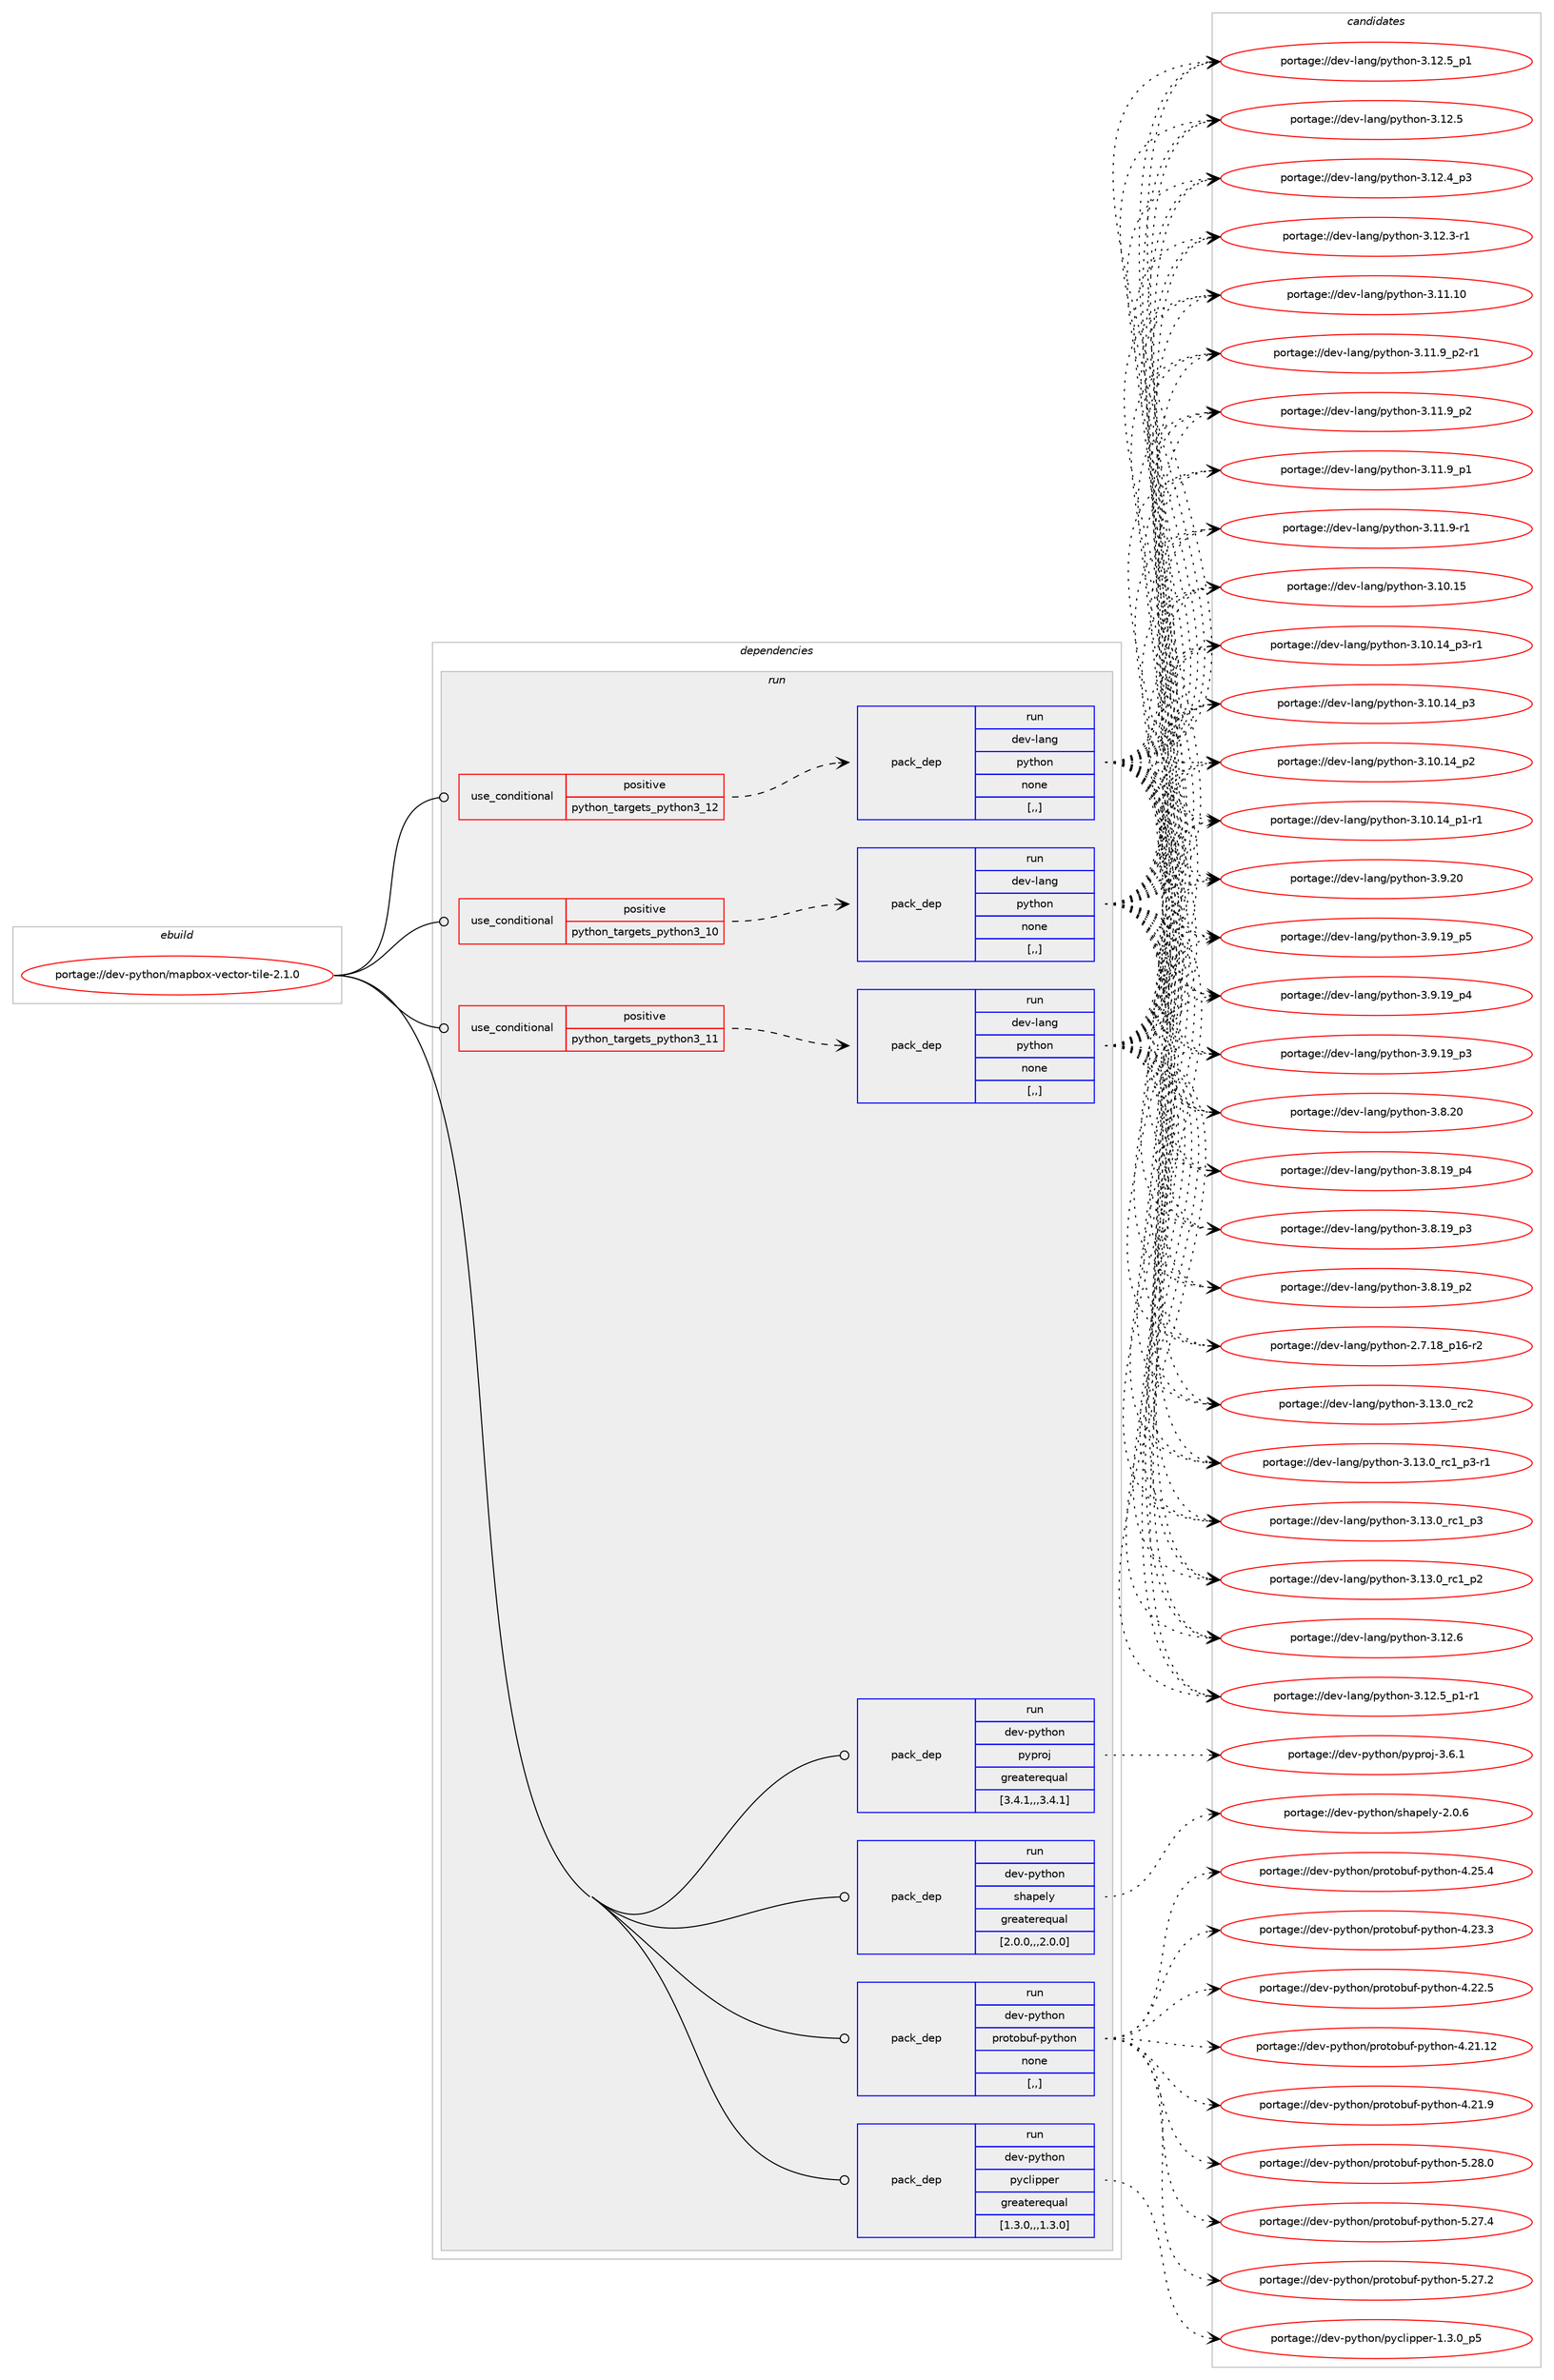 digraph prolog {

# *************
# Graph options
# *************

newrank=true;
concentrate=true;
compound=true;
graph [rankdir=LR,fontname=Helvetica,fontsize=10,ranksep=1.5];#, ranksep=2.5, nodesep=0.2];
edge  [arrowhead=vee];
node  [fontname=Helvetica,fontsize=10];

# **********
# The ebuild
# **********

subgraph cluster_leftcol {
color=gray;
label=<<i>ebuild</i>>;
id [label="portage://dev-python/mapbox-vector-tile-2.1.0", color=red, width=4, href="../dev-python/mapbox-vector-tile-2.1.0.svg"];
}

# ****************
# The dependencies
# ****************

subgraph cluster_midcol {
color=gray;
label=<<i>dependencies</i>>;
subgraph cluster_compile {
fillcolor="#eeeeee";
style=filled;
label=<<i>compile</i>>;
}
subgraph cluster_compileandrun {
fillcolor="#eeeeee";
style=filled;
label=<<i>compile and run</i>>;
}
subgraph cluster_run {
fillcolor="#eeeeee";
style=filled;
label=<<i>run</i>>;
subgraph cond164914 {
dependency645045 [label=<<TABLE BORDER="0" CELLBORDER="1" CELLSPACING="0" CELLPADDING="4"><TR><TD ROWSPAN="3" CELLPADDING="10">use_conditional</TD></TR><TR><TD>positive</TD></TR><TR><TD>python_targets_python3_10</TD></TR></TABLE>>, shape=none, color=red];
subgraph pack475312 {
dependency645046 [label=<<TABLE BORDER="0" CELLBORDER="1" CELLSPACING="0" CELLPADDING="4" WIDTH="220"><TR><TD ROWSPAN="6" CELLPADDING="30">pack_dep</TD></TR><TR><TD WIDTH="110">run</TD></TR><TR><TD>dev-lang</TD></TR><TR><TD>python</TD></TR><TR><TD>none</TD></TR><TR><TD>[,,]</TD></TR></TABLE>>, shape=none, color=blue];
}
dependency645045:e -> dependency645046:w [weight=20,style="dashed",arrowhead="vee"];
}
id:e -> dependency645045:w [weight=20,style="solid",arrowhead="odot"];
subgraph cond164915 {
dependency645047 [label=<<TABLE BORDER="0" CELLBORDER="1" CELLSPACING="0" CELLPADDING="4"><TR><TD ROWSPAN="3" CELLPADDING="10">use_conditional</TD></TR><TR><TD>positive</TD></TR><TR><TD>python_targets_python3_11</TD></TR></TABLE>>, shape=none, color=red];
subgraph pack475313 {
dependency645048 [label=<<TABLE BORDER="0" CELLBORDER="1" CELLSPACING="0" CELLPADDING="4" WIDTH="220"><TR><TD ROWSPAN="6" CELLPADDING="30">pack_dep</TD></TR><TR><TD WIDTH="110">run</TD></TR><TR><TD>dev-lang</TD></TR><TR><TD>python</TD></TR><TR><TD>none</TD></TR><TR><TD>[,,]</TD></TR></TABLE>>, shape=none, color=blue];
}
dependency645047:e -> dependency645048:w [weight=20,style="dashed",arrowhead="vee"];
}
id:e -> dependency645047:w [weight=20,style="solid",arrowhead="odot"];
subgraph cond164916 {
dependency645049 [label=<<TABLE BORDER="0" CELLBORDER="1" CELLSPACING="0" CELLPADDING="4"><TR><TD ROWSPAN="3" CELLPADDING="10">use_conditional</TD></TR><TR><TD>positive</TD></TR><TR><TD>python_targets_python3_12</TD></TR></TABLE>>, shape=none, color=red];
subgraph pack475314 {
dependency645050 [label=<<TABLE BORDER="0" CELLBORDER="1" CELLSPACING="0" CELLPADDING="4" WIDTH="220"><TR><TD ROWSPAN="6" CELLPADDING="30">pack_dep</TD></TR><TR><TD WIDTH="110">run</TD></TR><TR><TD>dev-lang</TD></TR><TR><TD>python</TD></TR><TR><TD>none</TD></TR><TR><TD>[,,]</TD></TR></TABLE>>, shape=none, color=blue];
}
dependency645049:e -> dependency645050:w [weight=20,style="dashed",arrowhead="vee"];
}
id:e -> dependency645049:w [weight=20,style="solid",arrowhead="odot"];
subgraph pack475315 {
dependency645051 [label=<<TABLE BORDER="0" CELLBORDER="1" CELLSPACING="0" CELLPADDING="4" WIDTH="220"><TR><TD ROWSPAN="6" CELLPADDING="30">pack_dep</TD></TR><TR><TD WIDTH="110">run</TD></TR><TR><TD>dev-python</TD></TR><TR><TD>protobuf-python</TD></TR><TR><TD>none</TD></TR><TR><TD>[,,]</TD></TR></TABLE>>, shape=none, color=blue];
}
id:e -> dependency645051:w [weight=20,style="solid",arrowhead="odot"];
subgraph pack475316 {
dependency645052 [label=<<TABLE BORDER="0" CELLBORDER="1" CELLSPACING="0" CELLPADDING="4" WIDTH="220"><TR><TD ROWSPAN="6" CELLPADDING="30">pack_dep</TD></TR><TR><TD WIDTH="110">run</TD></TR><TR><TD>dev-python</TD></TR><TR><TD>pyclipper</TD></TR><TR><TD>greaterequal</TD></TR><TR><TD>[1.3.0,,,1.3.0]</TD></TR></TABLE>>, shape=none, color=blue];
}
id:e -> dependency645052:w [weight=20,style="solid",arrowhead="odot"];
subgraph pack475317 {
dependency645053 [label=<<TABLE BORDER="0" CELLBORDER="1" CELLSPACING="0" CELLPADDING="4" WIDTH="220"><TR><TD ROWSPAN="6" CELLPADDING="30">pack_dep</TD></TR><TR><TD WIDTH="110">run</TD></TR><TR><TD>dev-python</TD></TR><TR><TD>pyproj</TD></TR><TR><TD>greaterequal</TD></TR><TR><TD>[3.4.1,,,3.4.1]</TD></TR></TABLE>>, shape=none, color=blue];
}
id:e -> dependency645053:w [weight=20,style="solid",arrowhead="odot"];
subgraph pack475318 {
dependency645054 [label=<<TABLE BORDER="0" CELLBORDER="1" CELLSPACING="0" CELLPADDING="4" WIDTH="220"><TR><TD ROWSPAN="6" CELLPADDING="30">pack_dep</TD></TR><TR><TD WIDTH="110">run</TD></TR><TR><TD>dev-python</TD></TR><TR><TD>shapely</TD></TR><TR><TD>greaterequal</TD></TR><TR><TD>[2.0.0,,,2.0.0]</TD></TR></TABLE>>, shape=none, color=blue];
}
id:e -> dependency645054:w [weight=20,style="solid",arrowhead="odot"];
}
}

# **************
# The candidates
# **************

subgraph cluster_choices {
rank=same;
color=gray;
label=<<i>candidates</i>>;

subgraph choice475312 {
color=black;
nodesep=1;
choice10010111845108971101034711212111610411111045514649514648951149950 [label="portage://dev-lang/python-3.13.0_rc2", color=red, width=4,href="../dev-lang/python-3.13.0_rc2.svg"];
choice1001011184510897110103471121211161041111104551464951464895114994995112514511449 [label="portage://dev-lang/python-3.13.0_rc1_p3-r1", color=red, width=4,href="../dev-lang/python-3.13.0_rc1_p3-r1.svg"];
choice100101118451089711010347112121116104111110455146495146489511499499511251 [label="portage://dev-lang/python-3.13.0_rc1_p3", color=red, width=4,href="../dev-lang/python-3.13.0_rc1_p3.svg"];
choice100101118451089711010347112121116104111110455146495146489511499499511250 [label="portage://dev-lang/python-3.13.0_rc1_p2", color=red, width=4,href="../dev-lang/python-3.13.0_rc1_p2.svg"];
choice10010111845108971101034711212111610411111045514649504654 [label="portage://dev-lang/python-3.12.6", color=red, width=4,href="../dev-lang/python-3.12.6.svg"];
choice1001011184510897110103471121211161041111104551464950465395112494511449 [label="portage://dev-lang/python-3.12.5_p1-r1", color=red, width=4,href="../dev-lang/python-3.12.5_p1-r1.svg"];
choice100101118451089711010347112121116104111110455146495046539511249 [label="portage://dev-lang/python-3.12.5_p1", color=red, width=4,href="../dev-lang/python-3.12.5_p1.svg"];
choice10010111845108971101034711212111610411111045514649504653 [label="portage://dev-lang/python-3.12.5", color=red, width=4,href="../dev-lang/python-3.12.5.svg"];
choice100101118451089711010347112121116104111110455146495046529511251 [label="portage://dev-lang/python-3.12.4_p3", color=red, width=4,href="../dev-lang/python-3.12.4_p3.svg"];
choice100101118451089711010347112121116104111110455146495046514511449 [label="portage://dev-lang/python-3.12.3-r1", color=red, width=4,href="../dev-lang/python-3.12.3-r1.svg"];
choice1001011184510897110103471121211161041111104551464949464948 [label="portage://dev-lang/python-3.11.10", color=red, width=4,href="../dev-lang/python-3.11.10.svg"];
choice1001011184510897110103471121211161041111104551464949465795112504511449 [label="portage://dev-lang/python-3.11.9_p2-r1", color=red, width=4,href="../dev-lang/python-3.11.9_p2-r1.svg"];
choice100101118451089711010347112121116104111110455146494946579511250 [label="portage://dev-lang/python-3.11.9_p2", color=red, width=4,href="../dev-lang/python-3.11.9_p2.svg"];
choice100101118451089711010347112121116104111110455146494946579511249 [label="portage://dev-lang/python-3.11.9_p1", color=red, width=4,href="../dev-lang/python-3.11.9_p1.svg"];
choice100101118451089711010347112121116104111110455146494946574511449 [label="portage://dev-lang/python-3.11.9-r1", color=red, width=4,href="../dev-lang/python-3.11.9-r1.svg"];
choice1001011184510897110103471121211161041111104551464948464953 [label="portage://dev-lang/python-3.10.15", color=red, width=4,href="../dev-lang/python-3.10.15.svg"];
choice100101118451089711010347112121116104111110455146494846495295112514511449 [label="portage://dev-lang/python-3.10.14_p3-r1", color=red, width=4,href="../dev-lang/python-3.10.14_p3-r1.svg"];
choice10010111845108971101034711212111610411111045514649484649529511251 [label="portage://dev-lang/python-3.10.14_p3", color=red, width=4,href="../dev-lang/python-3.10.14_p3.svg"];
choice10010111845108971101034711212111610411111045514649484649529511250 [label="portage://dev-lang/python-3.10.14_p2", color=red, width=4,href="../dev-lang/python-3.10.14_p2.svg"];
choice100101118451089711010347112121116104111110455146494846495295112494511449 [label="portage://dev-lang/python-3.10.14_p1-r1", color=red, width=4,href="../dev-lang/python-3.10.14_p1-r1.svg"];
choice10010111845108971101034711212111610411111045514657465048 [label="portage://dev-lang/python-3.9.20", color=red, width=4,href="../dev-lang/python-3.9.20.svg"];
choice100101118451089711010347112121116104111110455146574649579511253 [label="portage://dev-lang/python-3.9.19_p5", color=red, width=4,href="../dev-lang/python-3.9.19_p5.svg"];
choice100101118451089711010347112121116104111110455146574649579511252 [label="portage://dev-lang/python-3.9.19_p4", color=red, width=4,href="../dev-lang/python-3.9.19_p4.svg"];
choice100101118451089711010347112121116104111110455146574649579511251 [label="portage://dev-lang/python-3.9.19_p3", color=red, width=4,href="../dev-lang/python-3.9.19_p3.svg"];
choice10010111845108971101034711212111610411111045514656465048 [label="portage://dev-lang/python-3.8.20", color=red, width=4,href="../dev-lang/python-3.8.20.svg"];
choice100101118451089711010347112121116104111110455146564649579511252 [label="portage://dev-lang/python-3.8.19_p4", color=red, width=4,href="../dev-lang/python-3.8.19_p4.svg"];
choice100101118451089711010347112121116104111110455146564649579511251 [label="portage://dev-lang/python-3.8.19_p3", color=red, width=4,href="../dev-lang/python-3.8.19_p3.svg"];
choice100101118451089711010347112121116104111110455146564649579511250 [label="portage://dev-lang/python-3.8.19_p2", color=red, width=4,href="../dev-lang/python-3.8.19_p2.svg"];
choice100101118451089711010347112121116104111110455046554649569511249544511450 [label="portage://dev-lang/python-2.7.18_p16-r2", color=red, width=4,href="../dev-lang/python-2.7.18_p16-r2.svg"];
dependency645046:e -> choice10010111845108971101034711212111610411111045514649514648951149950:w [style=dotted,weight="100"];
dependency645046:e -> choice1001011184510897110103471121211161041111104551464951464895114994995112514511449:w [style=dotted,weight="100"];
dependency645046:e -> choice100101118451089711010347112121116104111110455146495146489511499499511251:w [style=dotted,weight="100"];
dependency645046:e -> choice100101118451089711010347112121116104111110455146495146489511499499511250:w [style=dotted,weight="100"];
dependency645046:e -> choice10010111845108971101034711212111610411111045514649504654:w [style=dotted,weight="100"];
dependency645046:e -> choice1001011184510897110103471121211161041111104551464950465395112494511449:w [style=dotted,weight="100"];
dependency645046:e -> choice100101118451089711010347112121116104111110455146495046539511249:w [style=dotted,weight="100"];
dependency645046:e -> choice10010111845108971101034711212111610411111045514649504653:w [style=dotted,weight="100"];
dependency645046:e -> choice100101118451089711010347112121116104111110455146495046529511251:w [style=dotted,weight="100"];
dependency645046:e -> choice100101118451089711010347112121116104111110455146495046514511449:w [style=dotted,weight="100"];
dependency645046:e -> choice1001011184510897110103471121211161041111104551464949464948:w [style=dotted,weight="100"];
dependency645046:e -> choice1001011184510897110103471121211161041111104551464949465795112504511449:w [style=dotted,weight="100"];
dependency645046:e -> choice100101118451089711010347112121116104111110455146494946579511250:w [style=dotted,weight="100"];
dependency645046:e -> choice100101118451089711010347112121116104111110455146494946579511249:w [style=dotted,weight="100"];
dependency645046:e -> choice100101118451089711010347112121116104111110455146494946574511449:w [style=dotted,weight="100"];
dependency645046:e -> choice1001011184510897110103471121211161041111104551464948464953:w [style=dotted,weight="100"];
dependency645046:e -> choice100101118451089711010347112121116104111110455146494846495295112514511449:w [style=dotted,weight="100"];
dependency645046:e -> choice10010111845108971101034711212111610411111045514649484649529511251:w [style=dotted,weight="100"];
dependency645046:e -> choice10010111845108971101034711212111610411111045514649484649529511250:w [style=dotted,weight="100"];
dependency645046:e -> choice100101118451089711010347112121116104111110455146494846495295112494511449:w [style=dotted,weight="100"];
dependency645046:e -> choice10010111845108971101034711212111610411111045514657465048:w [style=dotted,weight="100"];
dependency645046:e -> choice100101118451089711010347112121116104111110455146574649579511253:w [style=dotted,weight="100"];
dependency645046:e -> choice100101118451089711010347112121116104111110455146574649579511252:w [style=dotted,weight="100"];
dependency645046:e -> choice100101118451089711010347112121116104111110455146574649579511251:w [style=dotted,weight="100"];
dependency645046:e -> choice10010111845108971101034711212111610411111045514656465048:w [style=dotted,weight="100"];
dependency645046:e -> choice100101118451089711010347112121116104111110455146564649579511252:w [style=dotted,weight="100"];
dependency645046:e -> choice100101118451089711010347112121116104111110455146564649579511251:w [style=dotted,weight="100"];
dependency645046:e -> choice100101118451089711010347112121116104111110455146564649579511250:w [style=dotted,weight="100"];
dependency645046:e -> choice100101118451089711010347112121116104111110455046554649569511249544511450:w [style=dotted,weight="100"];
}
subgraph choice475313 {
color=black;
nodesep=1;
choice10010111845108971101034711212111610411111045514649514648951149950 [label="portage://dev-lang/python-3.13.0_rc2", color=red, width=4,href="../dev-lang/python-3.13.0_rc2.svg"];
choice1001011184510897110103471121211161041111104551464951464895114994995112514511449 [label="portage://dev-lang/python-3.13.0_rc1_p3-r1", color=red, width=4,href="../dev-lang/python-3.13.0_rc1_p3-r1.svg"];
choice100101118451089711010347112121116104111110455146495146489511499499511251 [label="portage://dev-lang/python-3.13.0_rc1_p3", color=red, width=4,href="../dev-lang/python-3.13.0_rc1_p3.svg"];
choice100101118451089711010347112121116104111110455146495146489511499499511250 [label="portage://dev-lang/python-3.13.0_rc1_p2", color=red, width=4,href="../dev-lang/python-3.13.0_rc1_p2.svg"];
choice10010111845108971101034711212111610411111045514649504654 [label="portage://dev-lang/python-3.12.6", color=red, width=4,href="../dev-lang/python-3.12.6.svg"];
choice1001011184510897110103471121211161041111104551464950465395112494511449 [label="portage://dev-lang/python-3.12.5_p1-r1", color=red, width=4,href="../dev-lang/python-3.12.5_p1-r1.svg"];
choice100101118451089711010347112121116104111110455146495046539511249 [label="portage://dev-lang/python-3.12.5_p1", color=red, width=4,href="../dev-lang/python-3.12.5_p1.svg"];
choice10010111845108971101034711212111610411111045514649504653 [label="portage://dev-lang/python-3.12.5", color=red, width=4,href="../dev-lang/python-3.12.5.svg"];
choice100101118451089711010347112121116104111110455146495046529511251 [label="portage://dev-lang/python-3.12.4_p3", color=red, width=4,href="../dev-lang/python-3.12.4_p3.svg"];
choice100101118451089711010347112121116104111110455146495046514511449 [label="portage://dev-lang/python-3.12.3-r1", color=red, width=4,href="../dev-lang/python-3.12.3-r1.svg"];
choice1001011184510897110103471121211161041111104551464949464948 [label="portage://dev-lang/python-3.11.10", color=red, width=4,href="../dev-lang/python-3.11.10.svg"];
choice1001011184510897110103471121211161041111104551464949465795112504511449 [label="portage://dev-lang/python-3.11.9_p2-r1", color=red, width=4,href="../dev-lang/python-3.11.9_p2-r1.svg"];
choice100101118451089711010347112121116104111110455146494946579511250 [label="portage://dev-lang/python-3.11.9_p2", color=red, width=4,href="../dev-lang/python-3.11.9_p2.svg"];
choice100101118451089711010347112121116104111110455146494946579511249 [label="portage://dev-lang/python-3.11.9_p1", color=red, width=4,href="../dev-lang/python-3.11.9_p1.svg"];
choice100101118451089711010347112121116104111110455146494946574511449 [label="portage://dev-lang/python-3.11.9-r1", color=red, width=4,href="../dev-lang/python-3.11.9-r1.svg"];
choice1001011184510897110103471121211161041111104551464948464953 [label="portage://dev-lang/python-3.10.15", color=red, width=4,href="../dev-lang/python-3.10.15.svg"];
choice100101118451089711010347112121116104111110455146494846495295112514511449 [label="portage://dev-lang/python-3.10.14_p3-r1", color=red, width=4,href="../dev-lang/python-3.10.14_p3-r1.svg"];
choice10010111845108971101034711212111610411111045514649484649529511251 [label="portage://dev-lang/python-3.10.14_p3", color=red, width=4,href="../dev-lang/python-3.10.14_p3.svg"];
choice10010111845108971101034711212111610411111045514649484649529511250 [label="portage://dev-lang/python-3.10.14_p2", color=red, width=4,href="../dev-lang/python-3.10.14_p2.svg"];
choice100101118451089711010347112121116104111110455146494846495295112494511449 [label="portage://dev-lang/python-3.10.14_p1-r1", color=red, width=4,href="../dev-lang/python-3.10.14_p1-r1.svg"];
choice10010111845108971101034711212111610411111045514657465048 [label="portage://dev-lang/python-3.9.20", color=red, width=4,href="../dev-lang/python-3.9.20.svg"];
choice100101118451089711010347112121116104111110455146574649579511253 [label="portage://dev-lang/python-3.9.19_p5", color=red, width=4,href="../dev-lang/python-3.9.19_p5.svg"];
choice100101118451089711010347112121116104111110455146574649579511252 [label="portage://dev-lang/python-3.9.19_p4", color=red, width=4,href="../dev-lang/python-3.9.19_p4.svg"];
choice100101118451089711010347112121116104111110455146574649579511251 [label="portage://dev-lang/python-3.9.19_p3", color=red, width=4,href="../dev-lang/python-3.9.19_p3.svg"];
choice10010111845108971101034711212111610411111045514656465048 [label="portage://dev-lang/python-3.8.20", color=red, width=4,href="../dev-lang/python-3.8.20.svg"];
choice100101118451089711010347112121116104111110455146564649579511252 [label="portage://dev-lang/python-3.8.19_p4", color=red, width=4,href="../dev-lang/python-3.8.19_p4.svg"];
choice100101118451089711010347112121116104111110455146564649579511251 [label="portage://dev-lang/python-3.8.19_p3", color=red, width=4,href="../dev-lang/python-3.8.19_p3.svg"];
choice100101118451089711010347112121116104111110455146564649579511250 [label="portage://dev-lang/python-3.8.19_p2", color=red, width=4,href="../dev-lang/python-3.8.19_p2.svg"];
choice100101118451089711010347112121116104111110455046554649569511249544511450 [label="portage://dev-lang/python-2.7.18_p16-r2", color=red, width=4,href="../dev-lang/python-2.7.18_p16-r2.svg"];
dependency645048:e -> choice10010111845108971101034711212111610411111045514649514648951149950:w [style=dotted,weight="100"];
dependency645048:e -> choice1001011184510897110103471121211161041111104551464951464895114994995112514511449:w [style=dotted,weight="100"];
dependency645048:e -> choice100101118451089711010347112121116104111110455146495146489511499499511251:w [style=dotted,weight="100"];
dependency645048:e -> choice100101118451089711010347112121116104111110455146495146489511499499511250:w [style=dotted,weight="100"];
dependency645048:e -> choice10010111845108971101034711212111610411111045514649504654:w [style=dotted,weight="100"];
dependency645048:e -> choice1001011184510897110103471121211161041111104551464950465395112494511449:w [style=dotted,weight="100"];
dependency645048:e -> choice100101118451089711010347112121116104111110455146495046539511249:w [style=dotted,weight="100"];
dependency645048:e -> choice10010111845108971101034711212111610411111045514649504653:w [style=dotted,weight="100"];
dependency645048:e -> choice100101118451089711010347112121116104111110455146495046529511251:w [style=dotted,weight="100"];
dependency645048:e -> choice100101118451089711010347112121116104111110455146495046514511449:w [style=dotted,weight="100"];
dependency645048:e -> choice1001011184510897110103471121211161041111104551464949464948:w [style=dotted,weight="100"];
dependency645048:e -> choice1001011184510897110103471121211161041111104551464949465795112504511449:w [style=dotted,weight="100"];
dependency645048:e -> choice100101118451089711010347112121116104111110455146494946579511250:w [style=dotted,weight="100"];
dependency645048:e -> choice100101118451089711010347112121116104111110455146494946579511249:w [style=dotted,weight="100"];
dependency645048:e -> choice100101118451089711010347112121116104111110455146494946574511449:w [style=dotted,weight="100"];
dependency645048:e -> choice1001011184510897110103471121211161041111104551464948464953:w [style=dotted,weight="100"];
dependency645048:e -> choice100101118451089711010347112121116104111110455146494846495295112514511449:w [style=dotted,weight="100"];
dependency645048:e -> choice10010111845108971101034711212111610411111045514649484649529511251:w [style=dotted,weight="100"];
dependency645048:e -> choice10010111845108971101034711212111610411111045514649484649529511250:w [style=dotted,weight="100"];
dependency645048:e -> choice100101118451089711010347112121116104111110455146494846495295112494511449:w [style=dotted,weight="100"];
dependency645048:e -> choice10010111845108971101034711212111610411111045514657465048:w [style=dotted,weight="100"];
dependency645048:e -> choice100101118451089711010347112121116104111110455146574649579511253:w [style=dotted,weight="100"];
dependency645048:e -> choice100101118451089711010347112121116104111110455146574649579511252:w [style=dotted,weight="100"];
dependency645048:e -> choice100101118451089711010347112121116104111110455146574649579511251:w [style=dotted,weight="100"];
dependency645048:e -> choice10010111845108971101034711212111610411111045514656465048:w [style=dotted,weight="100"];
dependency645048:e -> choice100101118451089711010347112121116104111110455146564649579511252:w [style=dotted,weight="100"];
dependency645048:e -> choice100101118451089711010347112121116104111110455146564649579511251:w [style=dotted,weight="100"];
dependency645048:e -> choice100101118451089711010347112121116104111110455146564649579511250:w [style=dotted,weight="100"];
dependency645048:e -> choice100101118451089711010347112121116104111110455046554649569511249544511450:w [style=dotted,weight="100"];
}
subgraph choice475314 {
color=black;
nodesep=1;
choice10010111845108971101034711212111610411111045514649514648951149950 [label="portage://dev-lang/python-3.13.0_rc2", color=red, width=4,href="../dev-lang/python-3.13.0_rc2.svg"];
choice1001011184510897110103471121211161041111104551464951464895114994995112514511449 [label="portage://dev-lang/python-3.13.0_rc1_p3-r1", color=red, width=4,href="../dev-lang/python-3.13.0_rc1_p3-r1.svg"];
choice100101118451089711010347112121116104111110455146495146489511499499511251 [label="portage://dev-lang/python-3.13.0_rc1_p3", color=red, width=4,href="../dev-lang/python-3.13.0_rc1_p3.svg"];
choice100101118451089711010347112121116104111110455146495146489511499499511250 [label="portage://dev-lang/python-3.13.0_rc1_p2", color=red, width=4,href="../dev-lang/python-3.13.0_rc1_p2.svg"];
choice10010111845108971101034711212111610411111045514649504654 [label="portage://dev-lang/python-3.12.6", color=red, width=4,href="../dev-lang/python-3.12.6.svg"];
choice1001011184510897110103471121211161041111104551464950465395112494511449 [label="portage://dev-lang/python-3.12.5_p1-r1", color=red, width=4,href="../dev-lang/python-3.12.5_p1-r1.svg"];
choice100101118451089711010347112121116104111110455146495046539511249 [label="portage://dev-lang/python-3.12.5_p1", color=red, width=4,href="../dev-lang/python-3.12.5_p1.svg"];
choice10010111845108971101034711212111610411111045514649504653 [label="portage://dev-lang/python-3.12.5", color=red, width=4,href="../dev-lang/python-3.12.5.svg"];
choice100101118451089711010347112121116104111110455146495046529511251 [label="portage://dev-lang/python-3.12.4_p3", color=red, width=4,href="../dev-lang/python-3.12.4_p3.svg"];
choice100101118451089711010347112121116104111110455146495046514511449 [label="portage://dev-lang/python-3.12.3-r1", color=red, width=4,href="../dev-lang/python-3.12.3-r1.svg"];
choice1001011184510897110103471121211161041111104551464949464948 [label="portage://dev-lang/python-3.11.10", color=red, width=4,href="../dev-lang/python-3.11.10.svg"];
choice1001011184510897110103471121211161041111104551464949465795112504511449 [label="portage://dev-lang/python-3.11.9_p2-r1", color=red, width=4,href="../dev-lang/python-3.11.9_p2-r1.svg"];
choice100101118451089711010347112121116104111110455146494946579511250 [label="portage://dev-lang/python-3.11.9_p2", color=red, width=4,href="../dev-lang/python-3.11.9_p2.svg"];
choice100101118451089711010347112121116104111110455146494946579511249 [label="portage://dev-lang/python-3.11.9_p1", color=red, width=4,href="../dev-lang/python-3.11.9_p1.svg"];
choice100101118451089711010347112121116104111110455146494946574511449 [label="portage://dev-lang/python-3.11.9-r1", color=red, width=4,href="../dev-lang/python-3.11.9-r1.svg"];
choice1001011184510897110103471121211161041111104551464948464953 [label="portage://dev-lang/python-3.10.15", color=red, width=4,href="../dev-lang/python-3.10.15.svg"];
choice100101118451089711010347112121116104111110455146494846495295112514511449 [label="portage://dev-lang/python-3.10.14_p3-r1", color=red, width=4,href="../dev-lang/python-3.10.14_p3-r1.svg"];
choice10010111845108971101034711212111610411111045514649484649529511251 [label="portage://dev-lang/python-3.10.14_p3", color=red, width=4,href="../dev-lang/python-3.10.14_p3.svg"];
choice10010111845108971101034711212111610411111045514649484649529511250 [label="portage://dev-lang/python-3.10.14_p2", color=red, width=4,href="../dev-lang/python-3.10.14_p2.svg"];
choice100101118451089711010347112121116104111110455146494846495295112494511449 [label="portage://dev-lang/python-3.10.14_p1-r1", color=red, width=4,href="../dev-lang/python-3.10.14_p1-r1.svg"];
choice10010111845108971101034711212111610411111045514657465048 [label="portage://dev-lang/python-3.9.20", color=red, width=4,href="../dev-lang/python-3.9.20.svg"];
choice100101118451089711010347112121116104111110455146574649579511253 [label="portage://dev-lang/python-3.9.19_p5", color=red, width=4,href="../dev-lang/python-3.9.19_p5.svg"];
choice100101118451089711010347112121116104111110455146574649579511252 [label="portage://dev-lang/python-3.9.19_p4", color=red, width=4,href="../dev-lang/python-3.9.19_p4.svg"];
choice100101118451089711010347112121116104111110455146574649579511251 [label="portage://dev-lang/python-3.9.19_p3", color=red, width=4,href="../dev-lang/python-3.9.19_p3.svg"];
choice10010111845108971101034711212111610411111045514656465048 [label="portage://dev-lang/python-3.8.20", color=red, width=4,href="../dev-lang/python-3.8.20.svg"];
choice100101118451089711010347112121116104111110455146564649579511252 [label="portage://dev-lang/python-3.8.19_p4", color=red, width=4,href="../dev-lang/python-3.8.19_p4.svg"];
choice100101118451089711010347112121116104111110455146564649579511251 [label="portage://dev-lang/python-3.8.19_p3", color=red, width=4,href="../dev-lang/python-3.8.19_p3.svg"];
choice100101118451089711010347112121116104111110455146564649579511250 [label="portage://dev-lang/python-3.8.19_p2", color=red, width=4,href="../dev-lang/python-3.8.19_p2.svg"];
choice100101118451089711010347112121116104111110455046554649569511249544511450 [label="portage://dev-lang/python-2.7.18_p16-r2", color=red, width=4,href="../dev-lang/python-2.7.18_p16-r2.svg"];
dependency645050:e -> choice10010111845108971101034711212111610411111045514649514648951149950:w [style=dotted,weight="100"];
dependency645050:e -> choice1001011184510897110103471121211161041111104551464951464895114994995112514511449:w [style=dotted,weight="100"];
dependency645050:e -> choice100101118451089711010347112121116104111110455146495146489511499499511251:w [style=dotted,weight="100"];
dependency645050:e -> choice100101118451089711010347112121116104111110455146495146489511499499511250:w [style=dotted,weight="100"];
dependency645050:e -> choice10010111845108971101034711212111610411111045514649504654:w [style=dotted,weight="100"];
dependency645050:e -> choice1001011184510897110103471121211161041111104551464950465395112494511449:w [style=dotted,weight="100"];
dependency645050:e -> choice100101118451089711010347112121116104111110455146495046539511249:w [style=dotted,weight="100"];
dependency645050:e -> choice10010111845108971101034711212111610411111045514649504653:w [style=dotted,weight="100"];
dependency645050:e -> choice100101118451089711010347112121116104111110455146495046529511251:w [style=dotted,weight="100"];
dependency645050:e -> choice100101118451089711010347112121116104111110455146495046514511449:w [style=dotted,weight="100"];
dependency645050:e -> choice1001011184510897110103471121211161041111104551464949464948:w [style=dotted,weight="100"];
dependency645050:e -> choice1001011184510897110103471121211161041111104551464949465795112504511449:w [style=dotted,weight="100"];
dependency645050:e -> choice100101118451089711010347112121116104111110455146494946579511250:w [style=dotted,weight="100"];
dependency645050:e -> choice100101118451089711010347112121116104111110455146494946579511249:w [style=dotted,weight="100"];
dependency645050:e -> choice100101118451089711010347112121116104111110455146494946574511449:w [style=dotted,weight="100"];
dependency645050:e -> choice1001011184510897110103471121211161041111104551464948464953:w [style=dotted,weight="100"];
dependency645050:e -> choice100101118451089711010347112121116104111110455146494846495295112514511449:w [style=dotted,weight="100"];
dependency645050:e -> choice10010111845108971101034711212111610411111045514649484649529511251:w [style=dotted,weight="100"];
dependency645050:e -> choice10010111845108971101034711212111610411111045514649484649529511250:w [style=dotted,weight="100"];
dependency645050:e -> choice100101118451089711010347112121116104111110455146494846495295112494511449:w [style=dotted,weight="100"];
dependency645050:e -> choice10010111845108971101034711212111610411111045514657465048:w [style=dotted,weight="100"];
dependency645050:e -> choice100101118451089711010347112121116104111110455146574649579511253:w [style=dotted,weight="100"];
dependency645050:e -> choice100101118451089711010347112121116104111110455146574649579511252:w [style=dotted,weight="100"];
dependency645050:e -> choice100101118451089711010347112121116104111110455146574649579511251:w [style=dotted,weight="100"];
dependency645050:e -> choice10010111845108971101034711212111610411111045514656465048:w [style=dotted,weight="100"];
dependency645050:e -> choice100101118451089711010347112121116104111110455146564649579511252:w [style=dotted,weight="100"];
dependency645050:e -> choice100101118451089711010347112121116104111110455146564649579511251:w [style=dotted,weight="100"];
dependency645050:e -> choice100101118451089711010347112121116104111110455146564649579511250:w [style=dotted,weight="100"];
dependency645050:e -> choice100101118451089711010347112121116104111110455046554649569511249544511450:w [style=dotted,weight="100"];
}
subgraph choice475315 {
color=black;
nodesep=1;
choice1001011184511212111610411111047112114111116111981171024511212111610411111045534650564648 [label="portage://dev-python/protobuf-python-5.28.0", color=red, width=4,href="../dev-python/protobuf-python-5.28.0.svg"];
choice1001011184511212111610411111047112114111116111981171024511212111610411111045534650554652 [label="portage://dev-python/protobuf-python-5.27.4", color=red, width=4,href="../dev-python/protobuf-python-5.27.4.svg"];
choice1001011184511212111610411111047112114111116111981171024511212111610411111045534650554650 [label="portage://dev-python/protobuf-python-5.27.2", color=red, width=4,href="../dev-python/protobuf-python-5.27.2.svg"];
choice1001011184511212111610411111047112114111116111981171024511212111610411111045524650534652 [label="portage://dev-python/protobuf-python-4.25.4", color=red, width=4,href="../dev-python/protobuf-python-4.25.4.svg"];
choice1001011184511212111610411111047112114111116111981171024511212111610411111045524650514651 [label="portage://dev-python/protobuf-python-4.23.3", color=red, width=4,href="../dev-python/protobuf-python-4.23.3.svg"];
choice1001011184511212111610411111047112114111116111981171024511212111610411111045524650504653 [label="portage://dev-python/protobuf-python-4.22.5", color=red, width=4,href="../dev-python/protobuf-python-4.22.5.svg"];
choice100101118451121211161041111104711211411111611198117102451121211161041111104552465049464950 [label="portage://dev-python/protobuf-python-4.21.12", color=red, width=4,href="../dev-python/protobuf-python-4.21.12.svg"];
choice1001011184511212111610411111047112114111116111981171024511212111610411111045524650494657 [label="portage://dev-python/protobuf-python-4.21.9", color=red, width=4,href="../dev-python/protobuf-python-4.21.9.svg"];
dependency645051:e -> choice1001011184511212111610411111047112114111116111981171024511212111610411111045534650564648:w [style=dotted,weight="100"];
dependency645051:e -> choice1001011184511212111610411111047112114111116111981171024511212111610411111045534650554652:w [style=dotted,weight="100"];
dependency645051:e -> choice1001011184511212111610411111047112114111116111981171024511212111610411111045534650554650:w [style=dotted,weight="100"];
dependency645051:e -> choice1001011184511212111610411111047112114111116111981171024511212111610411111045524650534652:w [style=dotted,weight="100"];
dependency645051:e -> choice1001011184511212111610411111047112114111116111981171024511212111610411111045524650514651:w [style=dotted,weight="100"];
dependency645051:e -> choice1001011184511212111610411111047112114111116111981171024511212111610411111045524650504653:w [style=dotted,weight="100"];
dependency645051:e -> choice100101118451121211161041111104711211411111611198117102451121211161041111104552465049464950:w [style=dotted,weight="100"];
dependency645051:e -> choice1001011184511212111610411111047112114111116111981171024511212111610411111045524650494657:w [style=dotted,weight="100"];
}
subgraph choice475316 {
color=black;
nodesep=1;
choice1001011184511212111610411111047112121991081051121121011144549465146489511253 [label="portage://dev-python/pyclipper-1.3.0_p5", color=red, width=4,href="../dev-python/pyclipper-1.3.0_p5.svg"];
dependency645052:e -> choice1001011184511212111610411111047112121991081051121121011144549465146489511253:w [style=dotted,weight="100"];
}
subgraph choice475317 {
color=black;
nodesep=1;
choice1001011184511212111610411111047112121112114111106455146544649 [label="portage://dev-python/pyproj-3.6.1", color=red, width=4,href="../dev-python/pyproj-3.6.1.svg"];
dependency645053:e -> choice1001011184511212111610411111047112121112114111106455146544649:w [style=dotted,weight="100"];
}
subgraph choice475318 {
color=black;
nodesep=1;
choice100101118451121211161041111104711510497112101108121455046484654 [label="portage://dev-python/shapely-2.0.6", color=red, width=4,href="../dev-python/shapely-2.0.6.svg"];
dependency645054:e -> choice100101118451121211161041111104711510497112101108121455046484654:w [style=dotted,weight="100"];
}
}

}
